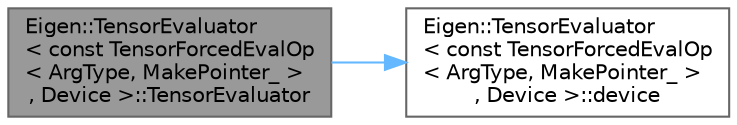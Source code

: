digraph "Eigen::TensorEvaluator&lt; const TensorForcedEvalOp&lt; ArgType, MakePointer_ &gt;, Device &gt;::TensorEvaluator"
{
 // LATEX_PDF_SIZE
  bgcolor="transparent";
  edge [fontname=Helvetica,fontsize=10,labelfontname=Helvetica,labelfontsize=10];
  node [fontname=Helvetica,fontsize=10,shape=box,height=0.2,width=0.4];
  rankdir="LR";
  Node1 [id="Node000001",label="Eigen::TensorEvaluator\l\< const TensorForcedEvalOp\l\< ArgType, MakePointer_ \>\l, Device \>::TensorEvaluator",height=0.2,width=0.4,color="gray40", fillcolor="grey60", style="filled", fontcolor="black",tooltip="op_ is used for sycl"];
  Node1 -> Node2 [id="edge1_Node000001_Node000002",color="steelblue1",style="solid",tooltip=" "];
  Node2 [id="Node000002",label="Eigen::TensorEvaluator\l\< const TensorForcedEvalOp\l\< ArgType, MakePointer_ \>\l, Device \>::device",height=0.2,width=0.4,color="grey40", fillcolor="white", style="filled",URL="$struct_eigen_1_1_tensor_evaluator_3_01const_01_tensor_forced_eval_op_3_01_arg_type_00_01_make_pointer___01_4_00_01_device_01_4.html#a54be7d327443e0181f71f8767b5acfaa",tooltip="used by sycl in order to build the sycl buffer"];
}
